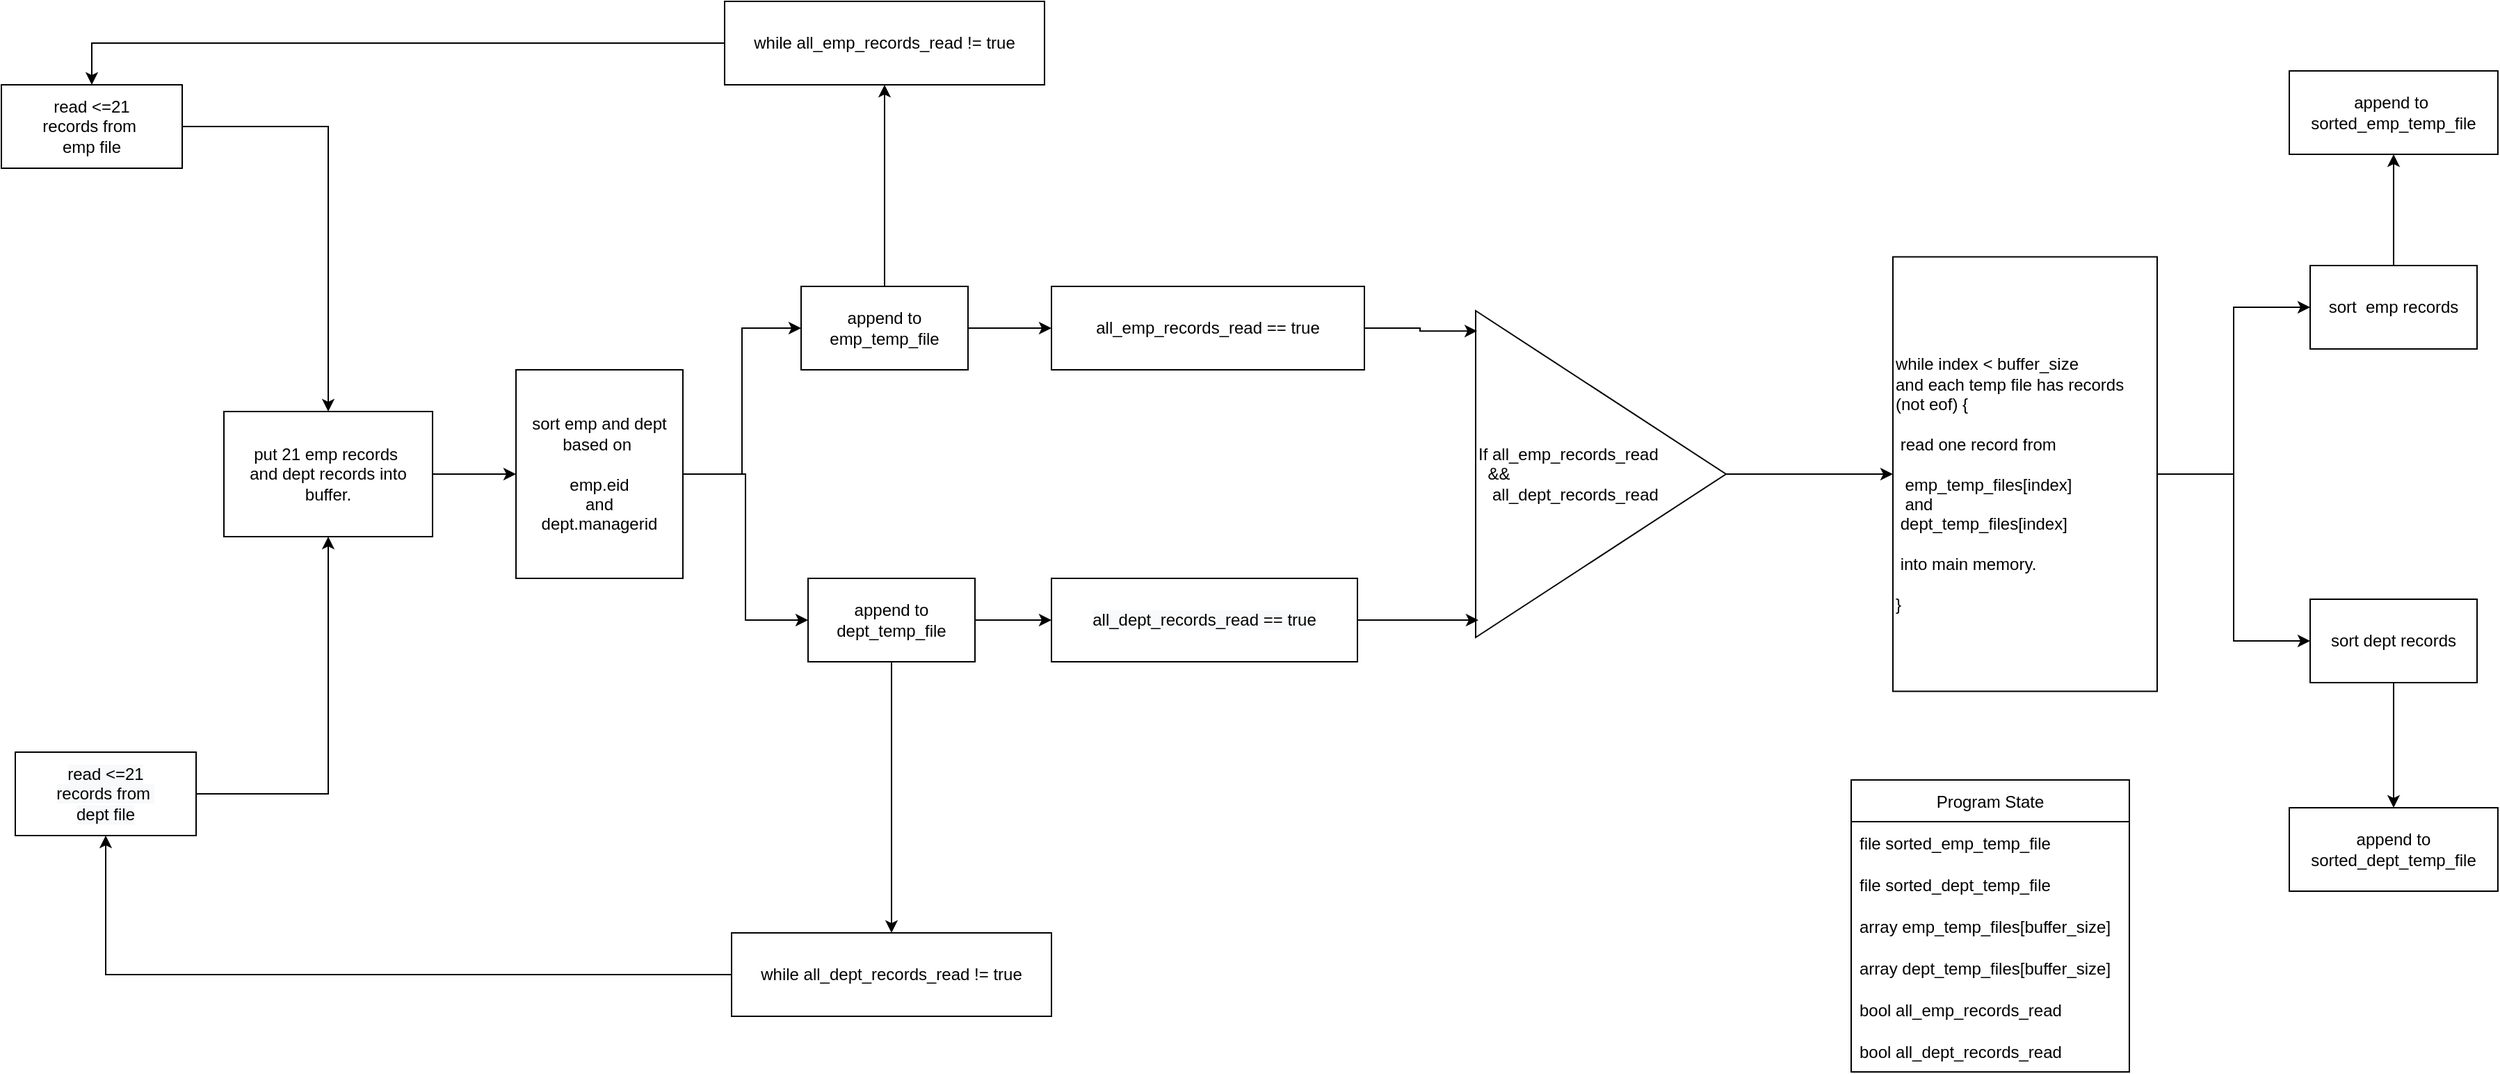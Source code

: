 <mxfile version="16.6.4" type="github">
  <diagram id="C5RBs43oDa-KdzZeNtuy" name="Page-1">
    <mxGraphModel dx="1287" dy="1973" grid="1" gridSize="10" guides="1" tooltips="1" connect="1" arrows="1" fold="1" page="1" pageScale="1" pageWidth="827" pageHeight="1169" math="0" shadow="0">
      <root>
        <mxCell id="WIyWlLk6GJQsqaUBKTNV-0" />
        <mxCell id="WIyWlLk6GJQsqaUBKTNV-1" parent="WIyWlLk6GJQsqaUBKTNV-0" />
        <mxCell id="DkNcFXFSTLgSqyQv_ma4-6" style="edgeStyle=orthogonalEdgeStyle;rounded=0;orthogonalLoop=1;jettySize=auto;html=1;" edge="1" parent="WIyWlLk6GJQsqaUBKTNV-1" source="DkNcFXFSTLgSqyQv_ma4-2" target="DkNcFXFSTLgSqyQv_ma4-4">
          <mxGeometry relative="1" as="geometry">
            <mxPoint x="410" y="240" as="targetPoint" />
          </mxGeometry>
        </mxCell>
        <mxCell id="DkNcFXFSTLgSqyQv_ma4-2" value="read &amp;lt;=21&lt;br&gt;records from&amp;nbsp;&lt;br&gt;emp file" style="rounded=0;whiteSpace=wrap;html=1;" vertex="1" parent="WIyWlLk6GJQsqaUBKTNV-1">
          <mxGeometry x="140" y="30" width="130" height="60" as="geometry" />
        </mxCell>
        <mxCell id="DkNcFXFSTLgSqyQv_ma4-5" style="edgeStyle=orthogonalEdgeStyle;rounded=0;orthogonalLoop=1;jettySize=auto;html=1;entryX=0.5;entryY=1;entryDx=0;entryDy=0;" edge="1" parent="WIyWlLk6GJQsqaUBKTNV-1" source="DkNcFXFSTLgSqyQv_ma4-3" target="DkNcFXFSTLgSqyQv_ma4-4">
          <mxGeometry relative="1" as="geometry" />
        </mxCell>
        <mxCell id="DkNcFXFSTLgSqyQv_ma4-3" value="&lt;span style=&quot;color: rgb(0 , 0 , 0) ; font-family: &amp;#34;helvetica&amp;#34; ; font-size: 12px ; font-style: normal ; font-weight: 400 ; letter-spacing: normal ; text-align: center ; text-indent: 0px ; text-transform: none ; word-spacing: 0px ; background-color: rgb(248 , 249 , 250) ; display: inline ; float: none&quot;&gt;read &amp;lt;=21&lt;/span&gt;&lt;br style=&quot;color: rgb(0 , 0 , 0) ; font-family: &amp;#34;helvetica&amp;#34; ; font-size: 12px ; font-style: normal ; font-weight: 400 ; letter-spacing: normal ; text-align: center ; text-indent: 0px ; text-transform: none ; word-spacing: 0px ; background-color: rgb(248 , 249 , 250)&quot;&gt;&lt;span style=&quot;color: rgb(0 , 0 , 0) ; font-family: &amp;#34;helvetica&amp;#34; ; font-size: 12px ; font-style: normal ; font-weight: 400 ; letter-spacing: normal ; text-align: center ; text-indent: 0px ; text-transform: none ; word-spacing: 0px ; background-color: rgb(248 , 249 , 250) ; display: inline ; float: none&quot;&gt;records from&amp;nbsp;&lt;/span&gt;&lt;br style=&quot;color: rgb(0 , 0 , 0) ; font-family: &amp;#34;helvetica&amp;#34; ; font-size: 12px ; font-style: normal ; font-weight: 400 ; letter-spacing: normal ; text-align: center ; text-indent: 0px ; text-transform: none ; word-spacing: 0px ; background-color: rgb(248 , 249 , 250)&quot;&gt;&lt;span style=&quot;color: rgb(0 , 0 , 0) ; font-family: &amp;#34;helvetica&amp;#34; ; font-size: 12px ; font-style: normal ; font-weight: 400 ; letter-spacing: normal ; text-align: center ; text-indent: 0px ; text-transform: none ; word-spacing: 0px ; background-color: rgb(248 , 249 , 250) ; display: inline ; float: none&quot;&gt;dept file&lt;/span&gt;" style="rounded=0;whiteSpace=wrap;html=1;" vertex="1" parent="WIyWlLk6GJQsqaUBKTNV-1">
          <mxGeometry x="150" y="510" width="130" height="60" as="geometry" />
        </mxCell>
        <mxCell id="DkNcFXFSTLgSqyQv_ma4-10" value="" style="edgeStyle=orthogonalEdgeStyle;rounded=0;orthogonalLoop=1;jettySize=auto;html=1;" edge="1" parent="WIyWlLk6GJQsqaUBKTNV-1" source="DkNcFXFSTLgSqyQv_ma4-4" target="DkNcFXFSTLgSqyQv_ma4-9">
          <mxGeometry relative="1" as="geometry" />
        </mxCell>
        <mxCell id="DkNcFXFSTLgSqyQv_ma4-4" value="put 21 emp records&amp;nbsp;&lt;br&gt;and dept records into&lt;br&gt;buffer." style="rounded=0;whiteSpace=wrap;html=1;" vertex="1" parent="WIyWlLk6GJQsqaUBKTNV-1">
          <mxGeometry x="300" y="265" width="150" height="90" as="geometry" />
        </mxCell>
        <mxCell id="DkNcFXFSTLgSqyQv_ma4-15" style="edgeStyle=orthogonalEdgeStyle;rounded=0;orthogonalLoop=1;jettySize=auto;html=1;entryX=0.5;entryY=0;entryDx=0;entryDy=0;" edge="1" parent="WIyWlLk6GJQsqaUBKTNV-1" source="DkNcFXFSTLgSqyQv_ma4-7" target="DkNcFXFSTLgSqyQv_ma4-2">
          <mxGeometry relative="1" as="geometry" />
        </mxCell>
        <mxCell id="DkNcFXFSTLgSqyQv_ma4-7" value="while all_emp_records_read != true" style="rounded=0;whiteSpace=wrap;html=1;" vertex="1" parent="WIyWlLk6GJQsqaUBKTNV-1">
          <mxGeometry x="660" y="-30" width="230" height="60" as="geometry" />
        </mxCell>
        <mxCell id="DkNcFXFSTLgSqyQv_ma4-17" style="edgeStyle=orthogonalEdgeStyle;rounded=0;orthogonalLoop=1;jettySize=auto;html=1;entryX=0.5;entryY=1;entryDx=0;entryDy=0;" edge="1" parent="WIyWlLk6GJQsqaUBKTNV-1" source="DkNcFXFSTLgSqyQv_ma4-8" target="DkNcFXFSTLgSqyQv_ma4-3">
          <mxGeometry relative="1" as="geometry" />
        </mxCell>
        <mxCell id="DkNcFXFSTLgSqyQv_ma4-8" value="while all_dept_records_read != true" style="rounded=0;whiteSpace=wrap;html=1;" vertex="1" parent="WIyWlLk6GJQsqaUBKTNV-1">
          <mxGeometry x="665" y="640" width="230" height="60" as="geometry" />
        </mxCell>
        <mxCell id="DkNcFXFSTLgSqyQv_ma4-40" value="" style="edgeStyle=orthogonalEdgeStyle;rounded=0;orthogonalLoop=1;jettySize=auto;html=1;" edge="1" parent="WIyWlLk6GJQsqaUBKTNV-1" source="DkNcFXFSTLgSqyQv_ma4-9" target="DkNcFXFSTLgSqyQv_ma4-39">
          <mxGeometry relative="1" as="geometry" />
        </mxCell>
        <mxCell id="DkNcFXFSTLgSqyQv_ma4-43" value="" style="edgeStyle=orthogonalEdgeStyle;rounded=0;orthogonalLoop=1;jettySize=auto;html=1;" edge="1" parent="WIyWlLk6GJQsqaUBKTNV-1" source="DkNcFXFSTLgSqyQv_ma4-9" target="DkNcFXFSTLgSqyQv_ma4-42">
          <mxGeometry relative="1" as="geometry" />
        </mxCell>
        <mxCell id="DkNcFXFSTLgSqyQv_ma4-9" value="sort emp and dept&lt;br&gt;based on&amp;nbsp;&lt;br&gt;&lt;br&gt;emp.eid&lt;br&gt;and&lt;br&gt;dept.managerid" style="whiteSpace=wrap;html=1;rounded=0;" vertex="1" parent="WIyWlLk6GJQsqaUBKTNV-1">
          <mxGeometry x="510" y="235" width="120" height="150" as="geometry" />
        </mxCell>
        <mxCell id="DkNcFXFSTLgSqyQv_ma4-22" value="Program State" style="swimlane;fontStyle=0;childLayout=stackLayout;horizontal=1;startSize=30;horizontalStack=0;resizeParent=1;resizeParentMax=0;resizeLast=0;collapsible=1;marginBottom=0;" vertex="1" parent="WIyWlLk6GJQsqaUBKTNV-1">
          <mxGeometry x="1470" y="530" width="200" height="210" as="geometry" />
        </mxCell>
        <mxCell id="DkNcFXFSTLgSqyQv_ma4-23" value="file sorted_emp_temp_file" style="text;strokeColor=none;fillColor=none;align=left;verticalAlign=middle;spacingLeft=4;spacingRight=4;overflow=hidden;points=[[0,0.5],[1,0.5]];portConstraint=eastwest;rotatable=0;" vertex="1" parent="DkNcFXFSTLgSqyQv_ma4-22">
          <mxGeometry y="30" width="200" height="30" as="geometry" />
        </mxCell>
        <mxCell id="DkNcFXFSTLgSqyQv_ma4-45" value="file sorted_dept_temp_file" style="text;strokeColor=none;fillColor=none;align=left;verticalAlign=middle;spacingLeft=4;spacingRight=4;overflow=hidden;points=[[0,0.5],[1,0.5]];portConstraint=eastwest;rotatable=0;" vertex="1" parent="DkNcFXFSTLgSqyQv_ma4-22">
          <mxGeometry y="60" width="200" height="30" as="geometry" />
        </mxCell>
        <mxCell id="DkNcFXFSTLgSqyQv_ma4-46" value="array emp_temp_files[buffer_size]" style="text;strokeColor=none;fillColor=none;align=left;verticalAlign=middle;spacingLeft=4;spacingRight=4;overflow=hidden;points=[[0,0.5],[1,0.5]];portConstraint=eastwest;rotatable=0;" vertex="1" parent="DkNcFXFSTLgSqyQv_ma4-22">
          <mxGeometry y="90" width="200" height="30" as="geometry" />
        </mxCell>
        <mxCell id="DkNcFXFSTLgSqyQv_ma4-47" value="array dept_temp_files[buffer_size]" style="text;strokeColor=none;fillColor=none;align=left;verticalAlign=middle;spacingLeft=4;spacingRight=4;overflow=hidden;points=[[0,0.5],[1,0.5]];portConstraint=eastwest;rotatable=0;" vertex="1" parent="DkNcFXFSTLgSqyQv_ma4-22">
          <mxGeometry y="120" width="200" height="30" as="geometry" />
        </mxCell>
        <mxCell id="DkNcFXFSTLgSqyQv_ma4-24" value="bool all_emp_records_read" style="text;strokeColor=none;fillColor=none;align=left;verticalAlign=middle;spacingLeft=4;spacingRight=4;overflow=hidden;points=[[0,0.5],[1,0.5]];portConstraint=eastwest;rotatable=0;" vertex="1" parent="DkNcFXFSTLgSqyQv_ma4-22">
          <mxGeometry y="150" width="200" height="30" as="geometry" />
        </mxCell>
        <mxCell id="DkNcFXFSTLgSqyQv_ma4-27" value="bool all_dept_records_read" style="text;strokeColor=none;fillColor=none;align=left;verticalAlign=middle;spacingLeft=4;spacingRight=4;overflow=hidden;points=[[0,0.5],[1,0.5]];portConstraint=eastwest;rotatable=0;" vertex="1" parent="DkNcFXFSTLgSqyQv_ma4-22">
          <mxGeometry y="180" width="200" height="30" as="geometry" />
        </mxCell>
        <mxCell id="DkNcFXFSTLgSqyQv_ma4-56" value="" style="edgeStyle=orthogonalEdgeStyle;rounded=0;orthogonalLoop=1;jettySize=auto;html=1;" edge="1" parent="WIyWlLk6GJQsqaUBKTNV-1" source="DkNcFXFSTLgSqyQv_ma4-33" target="DkNcFXFSTLgSqyQv_ma4-55">
          <mxGeometry relative="1" as="geometry" />
        </mxCell>
        <mxCell id="DkNcFXFSTLgSqyQv_ma4-33" value="If all_emp_records_read &lt;br&gt;&lt;span style=&quot;white-space: pre&quot;&gt;	&lt;/span&gt;&lt;span style=&quot;white-space: pre&quot;&gt;	&lt;/span&gt;&amp;amp;&amp;amp;&amp;nbsp;&lt;br&gt;&amp;nbsp; &amp;nbsp;all_dept_records_read" style="triangle;whiteSpace=wrap;html=1;align=left;" vertex="1" parent="WIyWlLk6GJQsqaUBKTNV-1">
          <mxGeometry x="1200" y="192.5" width="180" height="235" as="geometry" />
        </mxCell>
        <mxCell id="DkNcFXFSTLgSqyQv_ma4-41" style="edgeStyle=orthogonalEdgeStyle;rounded=0;orthogonalLoop=1;jettySize=auto;html=1;" edge="1" parent="WIyWlLk6GJQsqaUBKTNV-1" source="DkNcFXFSTLgSqyQv_ma4-39" target="DkNcFXFSTLgSqyQv_ma4-7">
          <mxGeometry relative="1" as="geometry" />
        </mxCell>
        <mxCell id="DkNcFXFSTLgSqyQv_ma4-49" value="" style="edgeStyle=orthogonalEdgeStyle;rounded=0;orthogonalLoop=1;jettySize=auto;html=1;" edge="1" parent="WIyWlLk6GJQsqaUBKTNV-1" source="DkNcFXFSTLgSqyQv_ma4-39" target="DkNcFXFSTLgSqyQv_ma4-48">
          <mxGeometry relative="1" as="geometry" />
        </mxCell>
        <mxCell id="DkNcFXFSTLgSqyQv_ma4-39" value="append to emp_temp_file" style="whiteSpace=wrap;html=1;rounded=0;" vertex="1" parent="WIyWlLk6GJQsqaUBKTNV-1">
          <mxGeometry x="715" y="175" width="120" height="60" as="geometry" />
        </mxCell>
        <mxCell id="DkNcFXFSTLgSqyQv_ma4-44" style="edgeStyle=orthogonalEdgeStyle;rounded=0;orthogonalLoop=1;jettySize=auto;html=1;entryX=0.5;entryY=0;entryDx=0;entryDy=0;" edge="1" parent="WIyWlLk6GJQsqaUBKTNV-1" source="DkNcFXFSTLgSqyQv_ma4-42" target="DkNcFXFSTLgSqyQv_ma4-8">
          <mxGeometry relative="1" as="geometry" />
        </mxCell>
        <mxCell id="DkNcFXFSTLgSqyQv_ma4-52" style="edgeStyle=orthogonalEdgeStyle;rounded=0;orthogonalLoop=1;jettySize=auto;html=1;" edge="1" parent="WIyWlLk6GJQsqaUBKTNV-1" source="DkNcFXFSTLgSqyQv_ma4-42" target="DkNcFXFSTLgSqyQv_ma4-50">
          <mxGeometry relative="1" as="geometry" />
        </mxCell>
        <mxCell id="DkNcFXFSTLgSqyQv_ma4-42" value="append to dept_temp_file" style="whiteSpace=wrap;html=1;rounded=0;" vertex="1" parent="WIyWlLk6GJQsqaUBKTNV-1">
          <mxGeometry x="720" y="385" width="120" height="60" as="geometry" />
        </mxCell>
        <mxCell id="DkNcFXFSTLgSqyQv_ma4-53" style="edgeStyle=orthogonalEdgeStyle;rounded=0;orthogonalLoop=1;jettySize=auto;html=1;entryX=0.006;entryY=0.062;entryDx=0;entryDy=0;entryPerimeter=0;" edge="1" parent="WIyWlLk6GJQsqaUBKTNV-1" source="DkNcFXFSTLgSqyQv_ma4-48" target="DkNcFXFSTLgSqyQv_ma4-33">
          <mxGeometry relative="1" as="geometry" />
        </mxCell>
        <mxCell id="DkNcFXFSTLgSqyQv_ma4-48" value="all_emp_records_read == true" style="rounded=0;whiteSpace=wrap;html=1;" vertex="1" parent="WIyWlLk6GJQsqaUBKTNV-1">
          <mxGeometry x="895" y="175" width="225" height="60" as="geometry" />
        </mxCell>
        <mxCell id="DkNcFXFSTLgSqyQv_ma4-54" style="edgeStyle=orthogonalEdgeStyle;rounded=0;orthogonalLoop=1;jettySize=auto;html=1;entryX=0.011;entryY=0.947;entryDx=0;entryDy=0;entryPerimeter=0;" edge="1" parent="WIyWlLk6GJQsqaUBKTNV-1" source="DkNcFXFSTLgSqyQv_ma4-50" target="DkNcFXFSTLgSqyQv_ma4-33">
          <mxGeometry relative="1" as="geometry" />
        </mxCell>
        <mxCell id="DkNcFXFSTLgSqyQv_ma4-50" value="&lt;span style=&quot;color: rgb(0 , 0 , 0) ; font-family: &amp;#34;helvetica&amp;#34; ; font-size: 12px ; font-style: normal ; font-weight: 400 ; letter-spacing: normal ; text-align: center ; text-indent: 0px ; text-transform: none ; word-spacing: 0px ; background-color: rgb(248 , 249 , 250) ; display: inline ; float: none&quot;&gt;all_dept_records_read == true&lt;/span&gt;" style="whiteSpace=wrap;html=1;rounded=0;" vertex="1" parent="WIyWlLk6GJQsqaUBKTNV-1">
          <mxGeometry x="895" y="385" width="220" height="60" as="geometry" />
        </mxCell>
        <mxCell id="DkNcFXFSTLgSqyQv_ma4-58" value="" style="edgeStyle=orthogonalEdgeStyle;rounded=0;orthogonalLoop=1;jettySize=auto;html=1;" edge="1" parent="WIyWlLk6GJQsqaUBKTNV-1" source="DkNcFXFSTLgSqyQv_ma4-55" target="DkNcFXFSTLgSqyQv_ma4-57">
          <mxGeometry relative="1" as="geometry" />
        </mxCell>
        <mxCell id="DkNcFXFSTLgSqyQv_ma4-60" value="" style="edgeStyle=orthogonalEdgeStyle;rounded=0;orthogonalLoop=1;jettySize=auto;html=1;" edge="1" parent="WIyWlLk6GJQsqaUBKTNV-1" source="DkNcFXFSTLgSqyQv_ma4-55" target="DkNcFXFSTLgSqyQv_ma4-59">
          <mxGeometry relative="1" as="geometry" />
        </mxCell>
        <mxCell id="DkNcFXFSTLgSqyQv_ma4-55" value="&lt;br&gt;while index &amp;lt; buffer_size&lt;br&gt;and each temp file has records&lt;br&gt;(not eof) {&lt;br&gt;&lt;br&gt;&lt;span style=&quot;white-space: pre&quot;&gt;	&lt;/span&gt;read one record from&lt;br&gt;&lt;br&gt;&amp;nbsp;&lt;span style=&quot;white-space: pre&quot;&gt;	&lt;/span&gt;emp_temp_files[index]&lt;br&gt;&lt;span style=&quot;white-space: pre&quot;&gt;	&lt;/span&gt;&lt;span style=&quot;white-space: pre&quot;&gt;	&lt;/span&gt;and &lt;br&gt;&lt;span style=&quot;white-space: pre&quot;&gt;	&lt;/span&gt;dept_temp_files[index] &lt;br&gt;&lt;br&gt;&lt;span style=&quot;white-space: pre&quot;&gt;	&lt;/span&gt;into main memory.&lt;br&gt;&lt;br&gt;}" style="whiteSpace=wrap;html=1;align=left;" vertex="1" parent="WIyWlLk6GJQsqaUBKTNV-1">
          <mxGeometry x="1500" y="153.75" width="190" height="312.5" as="geometry" />
        </mxCell>
        <mxCell id="DkNcFXFSTLgSqyQv_ma4-66" value="" style="edgeStyle=orthogonalEdgeStyle;rounded=0;orthogonalLoop=1;jettySize=auto;html=1;" edge="1" parent="WIyWlLk6GJQsqaUBKTNV-1" source="DkNcFXFSTLgSqyQv_ma4-57" target="DkNcFXFSTLgSqyQv_ma4-65">
          <mxGeometry relative="1" as="geometry" />
        </mxCell>
        <mxCell id="DkNcFXFSTLgSqyQv_ma4-57" value="sort&amp;nbsp; emp records" style="whiteSpace=wrap;html=1;" vertex="1" parent="WIyWlLk6GJQsqaUBKTNV-1">
          <mxGeometry x="1800" y="160" width="120" height="60" as="geometry" />
        </mxCell>
        <mxCell id="DkNcFXFSTLgSqyQv_ma4-64" value="" style="edgeStyle=orthogonalEdgeStyle;rounded=0;orthogonalLoop=1;jettySize=auto;html=1;" edge="1" parent="WIyWlLk6GJQsqaUBKTNV-1" source="DkNcFXFSTLgSqyQv_ma4-59" target="DkNcFXFSTLgSqyQv_ma4-63">
          <mxGeometry relative="1" as="geometry" />
        </mxCell>
        <mxCell id="DkNcFXFSTLgSqyQv_ma4-59" value="sort dept records" style="whiteSpace=wrap;html=1;" vertex="1" parent="WIyWlLk6GJQsqaUBKTNV-1">
          <mxGeometry x="1800" y="400" width="120" height="60" as="geometry" />
        </mxCell>
        <mxCell id="DkNcFXFSTLgSqyQv_ma4-63" value="append to sorted_dept_temp_file" style="whiteSpace=wrap;html=1;" vertex="1" parent="WIyWlLk6GJQsqaUBKTNV-1">
          <mxGeometry x="1785" y="550" width="150" height="60" as="geometry" />
        </mxCell>
        <mxCell id="DkNcFXFSTLgSqyQv_ma4-65" value="append to&amp;nbsp;&lt;br&gt;sorted_emp_temp_file" style="whiteSpace=wrap;html=1;" vertex="1" parent="WIyWlLk6GJQsqaUBKTNV-1">
          <mxGeometry x="1785" y="20" width="150" height="60" as="geometry" />
        </mxCell>
      </root>
    </mxGraphModel>
  </diagram>
</mxfile>
